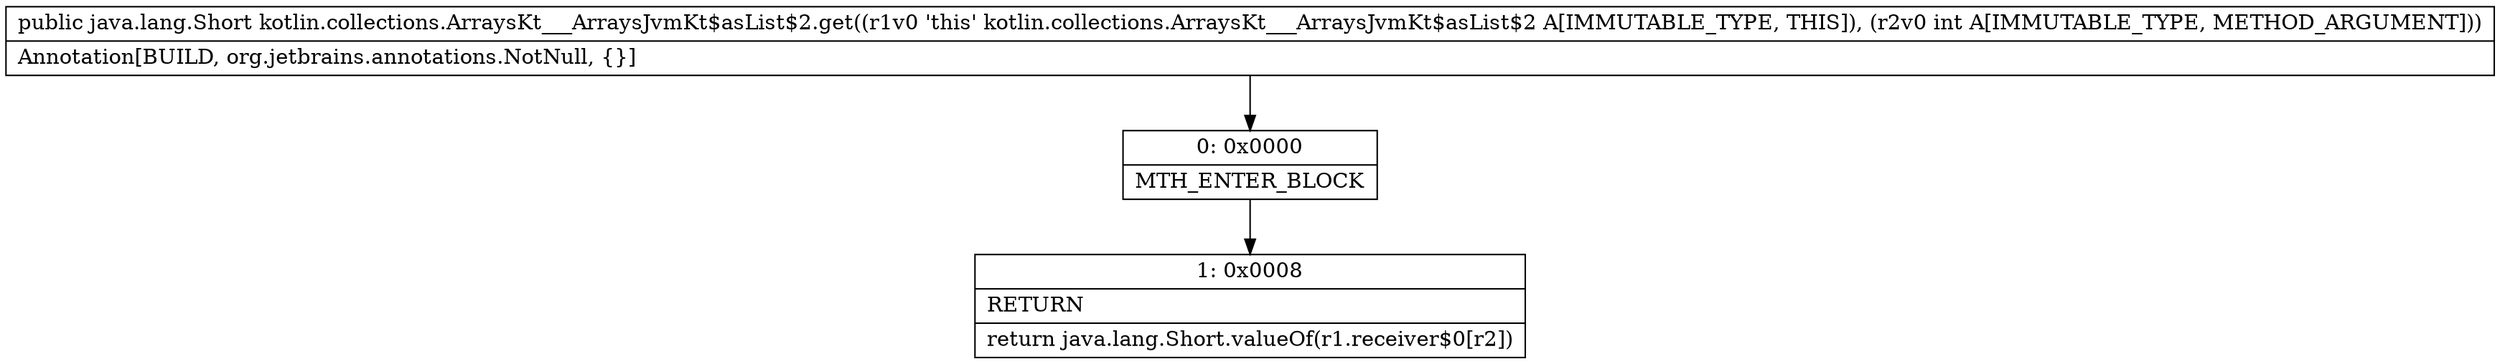 digraph "CFG forkotlin.collections.ArraysKt___ArraysJvmKt$asList$2.get(I)Ljava\/lang\/Short;" {
Node_0 [shape=record,label="{0\:\ 0x0000|MTH_ENTER_BLOCK\l}"];
Node_1 [shape=record,label="{1\:\ 0x0008|RETURN\l|return java.lang.Short.valueOf(r1.receiver$0[r2])\l}"];
MethodNode[shape=record,label="{public java.lang.Short kotlin.collections.ArraysKt___ArraysJvmKt$asList$2.get((r1v0 'this' kotlin.collections.ArraysKt___ArraysJvmKt$asList$2 A[IMMUTABLE_TYPE, THIS]), (r2v0 int A[IMMUTABLE_TYPE, METHOD_ARGUMENT]))  | Annotation[BUILD, org.jetbrains.annotations.NotNull, \{\}]\l}"];
MethodNode -> Node_0;
Node_0 -> Node_1;
}


